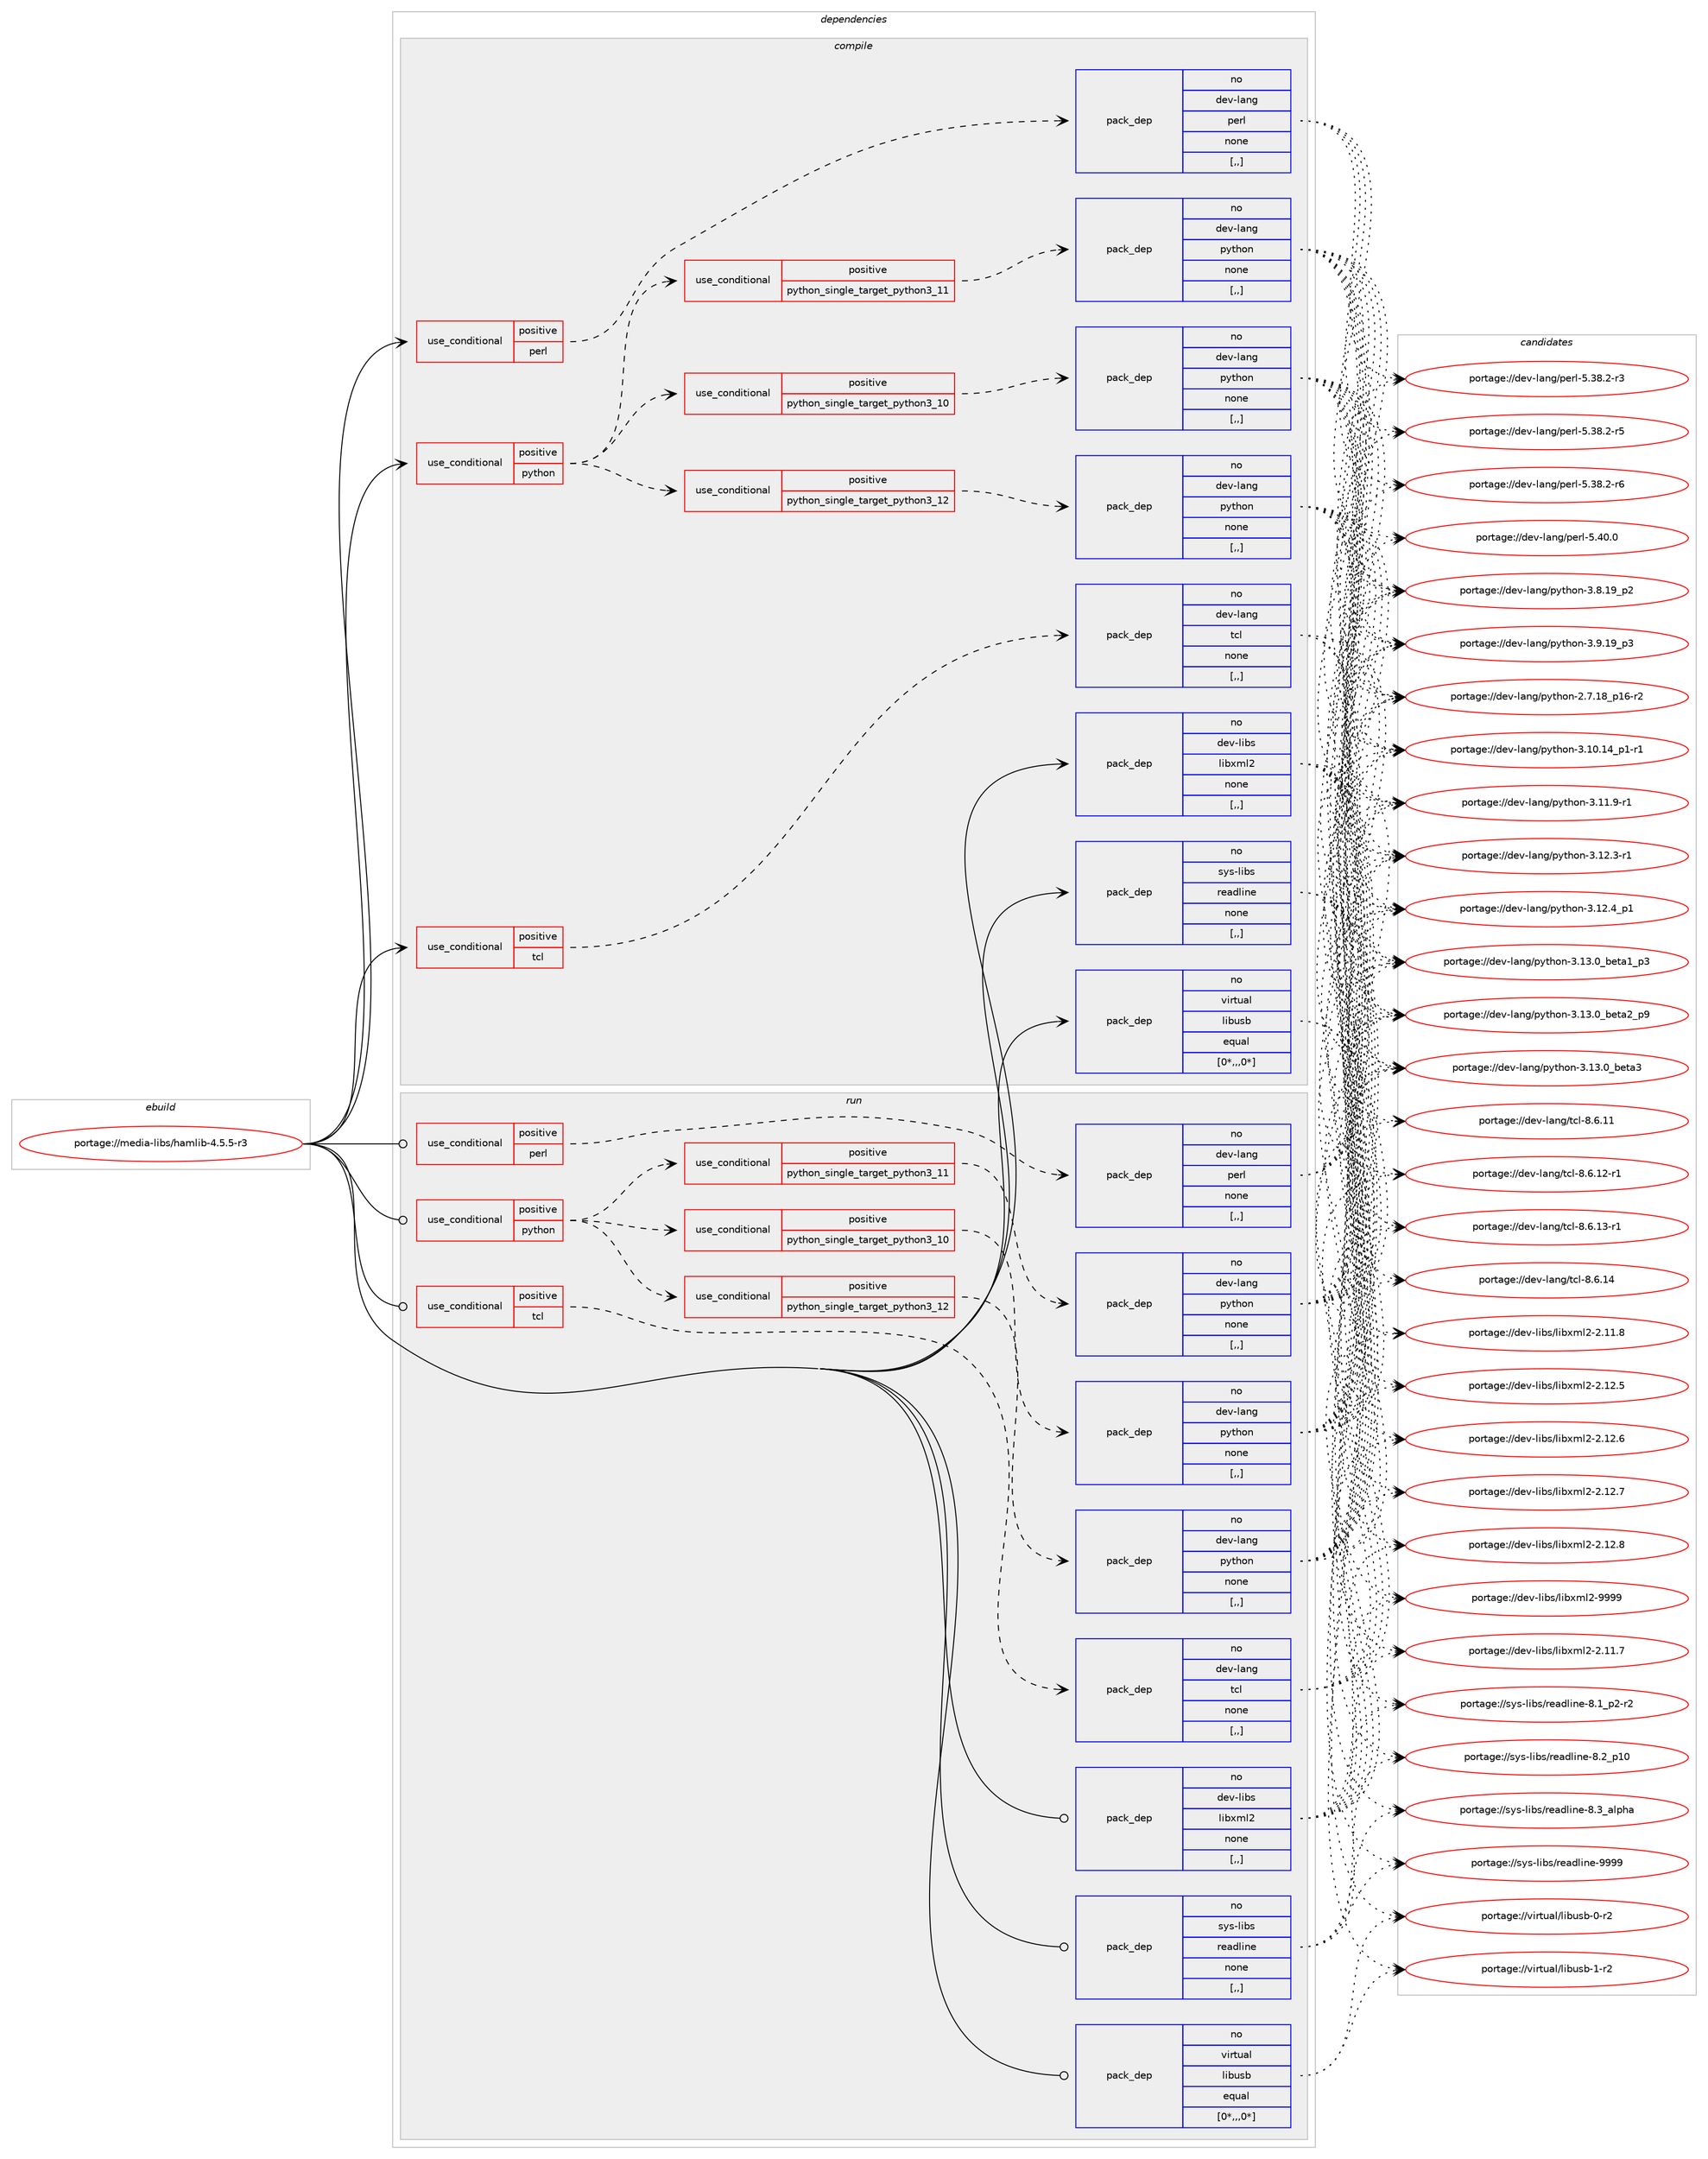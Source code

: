 digraph prolog {

# *************
# Graph options
# *************

newrank=true;
concentrate=true;
compound=true;
graph [rankdir=LR,fontname=Helvetica,fontsize=10,ranksep=1.5];#, ranksep=2.5, nodesep=0.2];
edge  [arrowhead=vee];
node  [fontname=Helvetica,fontsize=10];

# **********
# The ebuild
# **********

subgraph cluster_leftcol {
color=gray;
rank=same;
label=<<i>ebuild</i>>;
id [label="portage://media-libs/hamlib-4.5.5-r3", color=red, width=4, href="../media-libs/hamlib-4.5.5-r3.svg"];
}

# ****************
# The dependencies
# ****************

subgraph cluster_midcol {
color=gray;
label=<<i>dependencies</i>>;
subgraph cluster_compile {
fillcolor="#eeeeee";
style=filled;
label=<<i>compile</i>>;
subgraph cond73388 {
dependency291195 [label=<<TABLE BORDER="0" CELLBORDER="1" CELLSPACING="0" CELLPADDING="4"><TR><TD ROWSPAN="3" CELLPADDING="10">use_conditional</TD></TR><TR><TD>positive</TD></TR><TR><TD>perl</TD></TR></TABLE>>, shape=none, color=red];
subgraph pack215497 {
dependency291196 [label=<<TABLE BORDER="0" CELLBORDER="1" CELLSPACING="0" CELLPADDING="4" WIDTH="220"><TR><TD ROWSPAN="6" CELLPADDING="30">pack_dep</TD></TR><TR><TD WIDTH="110">no</TD></TR><TR><TD>dev-lang</TD></TR><TR><TD>perl</TD></TR><TR><TD>none</TD></TR><TR><TD>[,,]</TD></TR></TABLE>>, shape=none, color=blue];
}
dependency291195:e -> dependency291196:w [weight=20,style="dashed",arrowhead="vee"];
}
id:e -> dependency291195:w [weight=20,style="solid",arrowhead="vee"];
subgraph cond73389 {
dependency291197 [label=<<TABLE BORDER="0" CELLBORDER="1" CELLSPACING="0" CELLPADDING="4"><TR><TD ROWSPAN="3" CELLPADDING="10">use_conditional</TD></TR><TR><TD>positive</TD></TR><TR><TD>python</TD></TR></TABLE>>, shape=none, color=red];
subgraph cond73390 {
dependency291198 [label=<<TABLE BORDER="0" CELLBORDER="1" CELLSPACING="0" CELLPADDING="4"><TR><TD ROWSPAN="3" CELLPADDING="10">use_conditional</TD></TR><TR><TD>positive</TD></TR><TR><TD>python_single_target_python3_10</TD></TR></TABLE>>, shape=none, color=red];
subgraph pack215498 {
dependency291199 [label=<<TABLE BORDER="0" CELLBORDER="1" CELLSPACING="0" CELLPADDING="4" WIDTH="220"><TR><TD ROWSPAN="6" CELLPADDING="30">pack_dep</TD></TR><TR><TD WIDTH="110">no</TD></TR><TR><TD>dev-lang</TD></TR><TR><TD>python</TD></TR><TR><TD>none</TD></TR><TR><TD>[,,]</TD></TR></TABLE>>, shape=none, color=blue];
}
dependency291198:e -> dependency291199:w [weight=20,style="dashed",arrowhead="vee"];
}
dependency291197:e -> dependency291198:w [weight=20,style="dashed",arrowhead="vee"];
subgraph cond73391 {
dependency291200 [label=<<TABLE BORDER="0" CELLBORDER="1" CELLSPACING="0" CELLPADDING="4"><TR><TD ROWSPAN="3" CELLPADDING="10">use_conditional</TD></TR><TR><TD>positive</TD></TR><TR><TD>python_single_target_python3_11</TD></TR></TABLE>>, shape=none, color=red];
subgraph pack215499 {
dependency291201 [label=<<TABLE BORDER="0" CELLBORDER="1" CELLSPACING="0" CELLPADDING="4" WIDTH="220"><TR><TD ROWSPAN="6" CELLPADDING="30">pack_dep</TD></TR><TR><TD WIDTH="110">no</TD></TR><TR><TD>dev-lang</TD></TR><TR><TD>python</TD></TR><TR><TD>none</TD></TR><TR><TD>[,,]</TD></TR></TABLE>>, shape=none, color=blue];
}
dependency291200:e -> dependency291201:w [weight=20,style="dashed",arrowhead="vee"];
}
dependency291197:e -> dependency291200:w [weight=20,style="dashed",arrowhead="vee"];
subgraph cond73392 {
dependency291202 [label=<<TABLE BORDER="0" CELLBORDER="1" CELLSPACING="0" CELLPADDING="4"><TR><TD ROWSPAN="3" CELLPADDING="10">use_conditional</TD></TR><TR><TD>positive</TD></TR><TR><TD>python_single_target_python3_12</TD></TR></TABLE>>, shape=none, color=red];
subgraph pack215500 {
dependency291203 [label=<<TABLE BORDER="0" CELLBORDER="1" CELLSPACING="0" CELLPADDING="4" WIDTH="220"><TR><TD ROWSPAN="6" CELLPADDING="30">pack_dep</TD></TR><TR><TD WIDTH="110">no</TD></TR><TR><TD>dev-lang</TD></TR><TR><TD>python</TD></TR><TR><TD>none</TD></TR><TR><TD>[,,]</TD></TR></TABLE>>, shape=none, color=blue];
}
dependency291202:e -> dependency291203:w [weight=20,style="dashed",arrowhead="vee"];
}
dependency291197:e -> dependency291202:w [weight=20,style="dashed",arrowhead="vee"];
}
id:e -> dependency291197:w [weight=20,style="solid",arrowhead="vee"];
subgraph cond73393 {
dependency291204 [label=<<TABLE BORDER="0" CELLBORDER="1" CELLSPACING="0" CELLPADDING="4"><TR><TD ROWSPAN="3" CELLPADDING="10">use_conditional</TD></TR><TR><TD>positive</TD></TR><TR><TD>tcl</TD></TR></TABLE>>, shape=none, color=red];
subgraph pack215501 {
dependency291205 [label=<<TABLE BORDER="0" CELLBORDER="1" CELLSPACING="0" CELLPADDING="4" WIDTH="220"><TR><TD ROWSPAN="6" CELLPADDING="30">pack_dep</TD></TR><TR><TD WIDTH="110">no</TD></TR><TR><TD>dev-lang</TD></TR><TR><TD>tcl</TD></TR><TR><TD>none</TD></TR><TR><TD>[,,]</TD></TR></TABLE>>, shape=none, color=blue];
}
dependency291204:e -> dependency291205:w [weight=20,style="dashed",arrowhead="vee"];
}
id:e -> dependency291204:w [weight=20,style="solid",arrowhead="vee"];
subgraph pack215502 {
dependency291206 [label=<<TABLE BORDER="0" CELLBORDER="1" CELLSPACING="0" CELLPADDING="4" WIDTH="220"><TR><TD ROWSPAN="6" CELLPADDING="30">pack_dep</TD></TR><TR><TD WIDTH="110">no</TD></TR><TR><TD>dev-libs</TD></TR><TR><TD>libxml2</TD></TR><TR><TD>none</TD></TR><TR><TD>[,,]</TD></TR></TABLE>>, shape=none, color=blue];
}
id:e -> dependency291206:w [weight=20,style="solid",arrowhead="vee"];
subgraph pack215503 {
dependency291207 [label=<<TABLE BORDER="0" CELLBORDER="1" CELLSPACING="0" CELLPADDING="4" WIDTH="220"><TR><TD ROWSPAN="6" CELLPADDING="30">pack_dep</TD></TR><TR><TD WIDTH="110">no</TD></TR><TR><TD>sys-libs</TD></TR><TR><TD>readline</TD></TR><TR><TD>none</TD></TR><TR><TD>[,,]</TD></TR></TABLE>>, shape=none, color=blue];
}
id:e -> dependency291207:w [weight=20,style="solid",arrowhead="vee"];
subgraph pack215504 {
dependency291208 [label=<<TABLE BORDER="0" CELLBORDER="1" CELLSPACING="0" CELLPADDING="4" WIDTH="220"><TR><TD ROWSPAN="6" CELLPADDING="30">pack_dep</TD></TR><TR><TD WIDTH="110">no</TD></TR><TR><TD>virtual</TD></TR><TR><TD>libusb</TD></TR><TR><TD>equal</TD></TR><TR><TD>[0*,,,0*]</TD></TR></TABLE>>, shape=none, color=blue];
}
id:e -> dependency291208:w [weight=20,style="solid",arrowhead="vee"];
}
subgraph cluster_compileandrun {
fillcolor="#eeeeee";
style=filled;
label=<<i>compile and run</i>>;
}
subgraph cluster_run {
fillcolor="#eeeeee";
style=filled;
label=<<i>run</i>>;
subgraph cond73394 {
dependency291209 [label=<<TABLE BORDER="0" CELLBORDER="1" CELLSPACING="0" CELLPADDING="4"><TR><TD ROWSPAN="3" CELLPADDING="10">use_conditional</TD></TR><TR><TD>positive</TD></TR><TR><TD>perl</TD></TR></TABLE>>, shape=none, color=red];
subgraph pack215505 {
dependency291210 [label=<<TABLE BORDER="0" CELLBORDER="1" CELLSPACING="0" CELLPADDING="4" WIDTH="220"><TR><TD ROWSPAN="6" CELLPADDING="30">pack_dep</TD></TR><TR><TD WIDTH="110">no</TD></TR><TR><TD>dev-lang</TD></TR><TR><TD>perl</TD></TR><TR><TD>none</TD></TR><TR><TD>[,,]</TD></TR></TABLE>>, shape=none, color=blue];
}
dependency291209:e -> dependency291210:w [weight=20,style="dashed",arrowhead="vee"];
}
id:e -> dependency291209:w [weight=20,style="solid",arrowhead="odot"];
subgraph cond73395 {
dependency291211 [label=<<TABLE BORDER="0" CELLBORDER="1" CELLSPACING="0" CELLPADDING="4"><TR><TD ROWSPAN="3" CELLPADDING="10">use_conditional</TD></TR><TR><TD>positive</TD></TR><TR><TD>python</TD></TR></TABLE>>, shape=none, color=red];
subgraph cond73396 {
dependency291212 [label=<<TABLE BORDER="0" CELLBORDER="1" CELLSPACING="0" CELLPADDING="4"><TR><TD ROWSPAN="3" CELLPADDING="10">use_conditional</TD></TR><TR><TD>positive</TD></TR><TR><TD>python_single_target_python3_10</TD></TR></TABLE>>, shape=none, color=red];
subgraph pack215506 {
dependency291213 [label=<<TABLE BORDER="0" CELLBORDER="1" CELLSPACING="0" CELLPADDING="4" WIDTH="220"><TR><TD ROWSPAN="6" CELLPADDING="30">pack_dep</TD></TR><TR><TD WIDTH="110">no</TD></TR><TR><TD>dev-lang</TD></TR><TR><TD>python</TD></TR><TR><TD>none</TD></TR><TR><TD>[,,]</TD></TR></TABLE>>, shape=none, color=blue];
}
dependency291212:e -> dependency291213:w [weight=20,style="dashed",arrowhead="vee"];
}
dependency291211:e -> dependency291212:w [weight=20,style="dashed",arrowhead="vee"];
subgraph cond73397 {
dependency291214 [label=<<TABLE BORDER="0" CELLBORDER="1" CELLSPACING="0" CELLPADDING="4"><TR><TD ROWSPAN="3" CELLPADDING="10">use_conditional</TD></TR><TR><TD>positive</TD></TR><TR><TD>python_single_target_python3_11</TD></TR></TABLE>>, shape=none, color=red];
subgraph pack215507 {
dependency291215 [label=<<TABLE BORDER="0" CELLBORDER="1" CELLSPACING="0" CELLPADDING="4" WIDTH="220"><TR><TD ROWSPAN="6" CELLPADDING="30">pack_dep</TD></TR><TR><TD WIDTH="110">no</TD></TR><TR><TD>dev-lang</TD></TR><TR><TD>python</TD></TR><TR><TD>none</TD></TR><TR><TD>[,,]</TD></TR></TABLE>>, shape=none, color=blue];
}
dependency291214:e -> dependency291215:w [weight=20,style="dashed",arrowhead="vee"];
}
dependency291211:e -> dependency291214:w [weight=20,style="dashed",arrowhead="vee"];
subgraph cond73398 {
dependency291216 [label=<<TABLE BORDER="0" CELLBORDER="1" CELLSPACING="0" CELLPADDING="4"><TR><TD ROWSPAN="3" CELLPADDING="10">use_conditional</TD></TR><TR><TD>positive</TD></TR><TR><TD>python_single_target_python3_12</TD></TR></TABLE>>, shape=none, color=red];
subgraph pack215508 {
dependency291217 [label=<<TABLE BORDER="0" CELLBORDER="1" CELLSPACING="0" CELLPADDING="4" WIDTH="220"><TR><TD ROWSPAN="6" CELLPADDING="30">pack_dep</TD></TR><TR><TD WIDTH="110">no</TD></TR><TR><TD>dev-lang</TD></TR><TR><TD>python</TD></TR><TR><TD>none</TD></TR><TR><TD>[,,]</TD></TR></TABLE>>, shape=none, color=blue];
}
dependency291216:e -> dependency291217:w [weight=20,style="dashed",arrowhead="vee"];
}
dependency291211:e -> dependency291216:w [weight=20,style="dashed",arrowhead="vee"];
}
id:e -> dependency291211:w [weight=20,style="solid",arrowhead="odot"];
subgraph cond73399 {
dependency291218 [label=<<TABLE BORDER="0" CELLBORDER="1" CELLSPACING="0" CELLPADDING="4"><TR><TD ROWSPAN="3" CELLPADDING="10">use_conditional</TD></TR><TR><TD>positive</TD></TR><TR><TD>tcl</TD></TR></TABLE>>, shape=none, color=red];
subgraph pack215509 {
dependency291219 [label=<<TABLE BORDER="0" CELLBORDER="1" CELLSPACING="0" CELLPADDING="4" WIDTH="220"><TR><TD ROWSPAN="6" CELLPADDING="30">pack_dep</TD></TR><TR><TD WIDTH="110">no</TD></TR><TR><TD>dev-lang</TD></TR><TR><TD>tcl</TD></TR><TR><TD>none</TD></TR><TR><TD>[,,]</TD></TR></TABLE>>, shape=none, color=blue];
}
dependency291218:e -> dependency291219:w [weight=20,style="dashed",arrowhead="vee"];
}
id:e -> dependency291218:w [weight=20,style="solid",arrowhead="odot"];
subgraph pack215510 {
dependency291220 [label=<<TABLE BORDER="0" CELLBORDER="1" CELLSPACING="0" CELLPADDING="4" WIDTH="220"><TR><TD ROWSPAN="6" CELLPADDING="30">pack_dep</TD></TR><TR><TD WIDTH="110">no</TD></TR><TR><TD>dev-libs</TD></TR><TR><TD>libxml2</TD></TR><TR><TD>none</TD></TR><TR><TD>[,,]</TD></TR></TABLE>>, shape=none, color=blue];
}
id:e -> dependency291220:w [weight=20,style="solid",arrowhead="odot"];
subgraph pack215511 {
dependency291221 [label=<<TABLE BORDER="0" CELLBORDER="1" CELLSPACING="0" CELLPADDING="4" WIDTH="220"><TR><TD ROWSPAN="6" CELLPADDING="30">pack_dep</TD></TR><TR><TD WIDTH="110">no</TD></TR><TR><TD>sys-libs</TD></TR><TR><TD>readline</TD></TR><TR><TD>none</TD></TR><TR><TD>[,,]</TD></TR></TABLE>>, shape=none, color=blue];
}
id:e -> dependency291221:w [weight=20,style="solid",arrowhead="odot"];
subgraph pack215512 {
dependency291222 [label=<<TABLE BORDER="0" CELLBORDER="1" CELLSPACING="0" CELLPADDING="4" WIDTH="220"><TR><TD ROWSPAN="6" CELLPADDING="30">pack_dep</TD></TR><TR><TD WIDTH="110">no</TD></TR><TR><TD>virtual</TD></TR><TR><TD>libusb</TD></TR><TR><TD>equal</TD></TR><TR><TD>[0*,,,0*]</TD></TR></TABLE>>, shape=none, color=blue];
}
id:e -> dependency291222:w [weight=20,style="solid",arrowhead="odot"];
}
}

# **************
# The candidates
# **************

subgraph cluster_choices {
rank=same;
color=gray;
label=<<i>candidates</i>>;

subgraph choice215497 {
color=black;
nodesep=1;
choice100101118451089711010347112101114108455346515646504511451 [label="portage://dev-lang/perl-5.38.2-r3", color=red, width=4,href="../dev-lang/perl-5.38.2-r3.svg"];
choice100101118451089711010347112101114108455346515646504511453 [label="portage://dev-lang/perl-5.38.2-r5", color=red, width=4,href="../dev-lang/perl-5.38.2-r5.svg"];
choice100101118451089711010347112101114108455346515646504511454 [label="portage://dev-lang/perl-5.38.2-r6", color=red, width=4,href="../dev-lang/perl-5.38.2-r6.svg"];
choice10010111845108971101034711210111410845534652484648 [label="portage://dev-lang/perl-5.40.0", color=red, width=4,href="../dev-lang/perl-5.40.0.svg"];
dependency291196:e -> choice100101118451089711010347112101114108455346515646504511451:w [style=dotted,weight="100"];
dependency291196:e -> choice100101118451089711010347112101114108455346515646504511453:w [style=dotted,weight="100"];
dependency291196:e -> choice100101118451089711010347112101114108455346515646504511454:w [style=dotted,weight="100"];
dependency291196:e -> choice10010111845108971101034711210111410845534652484648:w [style=dotted,weight="100"];
}
subgraph choice215498 {
color=black;
nodesep=1;
choice100101118451089711010347112121116104111110455046554649569511249544511450 [label="portage://dev-lang/python-2.7.18_p16-r2", color=red, width=4,href="../dev-lang/python-2.7.18_p16-r2.svg"];
choice100101118451089711010347112121116104111110455146494846495295112494511449 [label="portage://dev-lang/python-3.10.14_p1-r1", color=red, width=4,href="../dev-lang/python-3.10.14_p1-r1.svg"];
choice100101118451089711010347112121116104111110455146494946574511449 [label="portage://dev-lang/python-3.11.9-r1", color=red, width=4,href="../dev-lang/python-3.11.9-r1.svg"];
choice100101118451089711010347112121116104111110455146495046514511449 [label="portage://dev-lang/python-3.12.3-r1", color=red, width=4,href="../dev-lang/python-3.12.3-r1.svg"];
choice100101118451089711010347112121116104111110455146495046529511249 [label="portage://dev-lang/python-3.12.4_p1", color=red, width=4,href="../dev-lang/python-3.12.4_p1.svg"];
choice10010111845108971101034711212111610411111045514649514648959810111697499511251 [label="portage://dev-lang/python-3.13.0_beta1_p3", color=red, width=4,href="../dev-lang/python-3.13.0_beta1_p3.svg"];
choice10010111845108971101034711212111610411111045514649514648959810111697509511257 [label="portage://dev-lang/python-3.13.0_beta2_p9", color=red, width=4,href="../dev-lang/python-3.13.0_beta2_p9.svg"];
choice1001011184510897110103471121211161041111104551464951464895981011169751 [label="portage://dev-lang/python-3.13.0_beta3", color=red, width=4,href="../dev-lang/python-3.13.0_beta3.svg"];
choice100101118451089711010347112121116104111110455146564649579511250 [label="portage://dev-lang/python-3.8.19_p2", color=red, width=4,href="../dev-lang/python-3.8.19_p2.svg"];
choice100101118451089711010347112121116104111110455146574649579511251 [label="portage://dev-lang/python-3.9.19_p3", color=red, width=4,href="../dev-lang/python-3.9.19_p3.svg"];
dependency291199:e -> choice100101118451089711010347112121116104111110455046554649569511249544511450:w [style=dotted,weight="100"];
dependency291199:e -> choice100101118451089711010347112121116104111110455146494846495295112494511449:w [style=dotted,weight="100"];
dependency291199:e -> choice100101118451089711010347112121116104111110455146494946574511449:w [style=dotted,weight="100"];
dependency291199:e -> choice100101118451089711010347112121116104111110455146495046514511449:w [style=dotted,weight="100"];
dependency291199:e -> choice100101118451089711010347112121116104111110455146495046529511249:w [style=dotted,weight="100"];
dependency291199:e -> choice10010111845108971101034711212111610411111045514649514648959810111697499511251:w [style=dotted,weight="100"];
dependency291199:e -> choice10010111845108971101034711212111610411111045514649514648959810111697509511257:w [style=dotted,weight="100"];
dependency291199:e -> choice1001011184510897110103471121211161041111104551464951464895981011169751:w [style=dotted,weight="100"];
dependency291199:e -> choice100101118451089711010347112121116104111110455146564649579511250:w [style=dotted,weight="100"];
dependency291199:e -> choice100101118451089711010347112121116104111110455146574649579511251:w [style=dotted,weight="100"];
}
subgraph choice215499 {
color=black;
nodesep=1;
choice100101118451089711010347112121116104111110455046554649569511249544511450 [label="portage://dev-lang/python-2.7.18_p16-r2", color=red, width=4,href="../dev-lang/python-2.7.18_p16-r2.svg"];
choice100101118451089711010347112121116104111110455146494846495295112494511449 [label="portage://dev-lang/python-3.10.14_p1-r1", color=red, width=4,href="../dev-lang/python-3.10.14_p1-r1.svg"];
choice100101118451089711010347112121116104111110455146494946574511449 [label="portage://dev-lang/python-3.11.9-r1", color=red, width=4,href="../dev-lang/python-3.11.9-r1.svg"];
choice100101118451089711010347112121116104111110455146495046514511449 [label="portage://dev-lang/python-3.12.3-r1", color=red, width=4,href="../dev-lang/python-3.12.3-r1.svg"];
choice100101118451089711010347112121116104111110455146495046529511249 [label="portage://dev-lang/python-3.12.4_p1", color=red, width=4,href="../dev-lang/python-3.12.4_p1.svg"];
choice10010111845108971101034711212111610411111045514649514648959810111697499511251 [label="portage://dev-lang/python-3.13.0_beta1_p3", color=red, width=4,href="../dev-lang/python-3.13.0_beta1_p3.svg"];
choice10010111845108971101034711212111610411111045514649514648959810111697509511257 [label="portage://dev-lang/python-3.13.0_beta2_p9", color=red, width=4,href="../dev-lang/python-3.13.0_beta2_p9.svg"];
choice1001011184510897110103471121211161041111104551464951464895981011169751 [label="portage://dev-lang/python-3.13.0_beta3", color=red, width=4,href="../dev-lang/python-3.13.0_beta3.svg"];
choice100101118451089711010347112121116104111110455146564649579511250 [label="portage://dev-lang/python-3.8.19_p2", color=red, width=4,href="../dev-lang/python-3.8.19_p2.svg"];
choice100101118451089711010347112121116104111110455146574649579511251 [label="portage://dev-lang/python-3.9.19_p3", color=red, width=4,href="../dev-lang/python-3.9.19_p3.svg"];
dependency291201:e -> choice100101118451089711010347112121116104111110455046554649569511249544511450:w [style=dotted,weight="100"];
dependency291201:e -> choice100101118451089711010347112121116104111110455146494846495295112494511449:w [style=dotted,weight="100"];
dependency291201:e -> choice100101118451089711010347112121116104111110455146494946574511449:w [style=dotted,weight="100"];
dependency291201:e -> choice100101118451089711010347112121116104111110455146495046514511449:w [style=dotted,weight="100"];
dependency291201:e -> choice100101118451089711010347112121116104111110455146495046529511249:w [style=dotted,weight="100"];
dependency291201:e -> choice10010111845108971101034711212111610411111045514649514648959810111697499511251:w [style=dotted,weight="100"];
dependency291201:e -> choice10010111845108971101034711212111610411111045514649514648959810111697509511257:w [style=dotted,weight="100"];
dependency291201:e -> choice1001011184510897110103471121211161041111104551464951464895981011169751:w [style=dotted,weight="100"];
dependency291201:e -> choice100101118451089711010347112121116104111110455146564649579511250:w [style=dotted,weight="100"];
dependency291201:e -> choice100101118451089711010347112121116104111110455146574649579511251:w [style=dotted,weight="100"];
}
subgraph choice215500 {
color=black;
nodesep=1;
choice100101118451089711010347112121116104111110455046554649569511249544511450 [label="portage://dev-lang/python-2.7.18_p16-r2", color=red, width=4,href="../dev-lang/python-2.7.18_p16-r2.svg"];
choice100101118451089711010347112121116104111110455146494846495295112494511449 [label="portage://dev-lang/python-3.10.14_p1-r1", color=red, width=4,href="../dev-lang/python-3.10.14_p1-r1.svg"];
choice100101118451089711010347112121116104111110455146494946574511449 [label="portage://dev-lang/python-3.11.9-r1", color=red, width=4,href="../dev-lang/python-3.11.9-r1.svg"];
choice100101118451089711010347112121116104111110455146495046514511449 [label="portage://dev-lang/python-3.12.3-r1", color=red, width=4,href="../dev-lang/python-3.12.3-r1.svg"];
choice100101118451089711010347112121116104111110455146495046529511249 [label="portage://dev-lang/python-3.12.4_p1", color=red, width=4,href="../dev-lang/python-3.12.4_p1.svg"];
choice10010111845108971101034711212111610411111045514649514648959810111697499511251 [label="portage://dev-lang/python-3.13.0_beta1_p3", color=red, width=4,href="../dev-lang/python-3.13.0_beta1_p3.svg"];
choice10010111845108971101034711212111610411111045514649514648959810111697509511257 [label="portage://dev-lang/python-3.13.0_beta2_p9", color=red, width=4,href="../dev-lang/python-3.13.0_beta2_p9.svg"];
choice1001011184510897110103471121211161041111104551464951464895981011169751 [label="portage://dev-lang/python-3.13.0_beta3", color=red, width=4,href="../dev-lang/python-3.13.0_beta3.svg"];
choice100101118451089711010347112121116104111110455146564649579511250 [label="portage://dev-lang/python-3.8.19_p2", color=red, width=4,href="../dev-lang/python-3.8.19_p2.svg"];
choice100101118451089711010347112121116104111110455146574649579511251 [label="portage://dev-lang/python-3.9.19_p3", color=red, width=4,href="../dev-lang/python-3.9.19_p3.svg"];
dependency291203:e -> choice100101118451089711010347112121116104111110455046554649569511249544511450:w [style=dotted,weight="100"];
dependency291203:e -> choice100101118451089711010347112121116104111110455146494846495295112494511449:w [style=dotted,weight="100"];
dependency291203:e -> choice100101118451089711010347112121116104111110455146494946574511449:w [style=dotted,weight="100"];
dependency291203:e -> choice100101118451089711010347112121116104111110455146495046514511449:w [style=dotted,weight="100"];
dependency291203:e -> choice100101118451089711010347112121116104111110455146495046529511249:w [style=dotted,weight="100"];
dependency291203:e -> choice10010111845108971101034711212111610411111045514649514648959810111697499511251:w [style=dotted,weight="100"];
dependency291203:e -> choice10010111845108971101034711212111610411111045514649514648959810111697509511257:w [style=dotted,weight="100"];
dependency291203:e -> choice1001011184510897110103471121211161041111104551464951464895981011169751:w [style=dotted,weight="100"];
dependency291203:e -> choice100101118451089711010347112121116104111110455146564649579511250:w [style=dotted,weight="100"];
dependency291203:e -> choice100101118451089711010347112121116104111110455146574649579511251:w [style=dotted,weight="100"];
}
subgraph choice215501 {
color=black;
nodesep=1;
choice1001011184510897110103471169910845564654464949 [label="portage://dev-lang/tcl-8.6.11", color=red, width=4,href="../dev-lang/tcl-8.6.11.svg"];
choice10010111845108971101034711699108455646544649504511449 [label="portage://dev-lang/tcl-8.6.12-r1", color=red, width=4,href="../dev-lang/tcl-8.6.12-r1.svg"];
choice10010111845108971101034711699108455646544649514511449 [label="portage://dev-lang/tcl-8.6.13-r1", color=red, width=4,href="../dev-lang/tcl-8.6.13-r1.svg"];
choice1001011184510897110103471169910845564654464952 [label="portage://dev-lang/tcl-8.6.14", color=red, width=4,href="../dev-lang/tcl-8.6.14.svg"];
dependency291205:e -> choice1001011184510897110103471169910845564654464949:w [style=dotted,weight="100"];
dependency291205:e -> choice10010111845108971101034711699108455646544649504511449:w [style=dotted,weight="100"];
dependency291205:e -> choice10010111845108971101034711699108455646544649514511449:w [style=dotted,weight="100"];
dependency291205:e -> choice1001011184510897110103471169910845564654464952:w [style=dotted,weight="100"];
}
subgraph choice215502 {
color=black;
nodesep=1;
choice100101118451081059811547108105981201091085045504649494655 [label="portage://dev-libs/libxml2-2.11.7", color=red, width=4,href="../dev-libs/libxml2-2.11.7.svg"];
choice100101118451081059811547108105981201091085045504649494656 [label="portage://dev-libs/libxml2-2.11.8", color=red, width=4,href="../dev-libs/libxml2-2.11.8.svg"];
choice100101118451081059811547108105981201091085045504649504653 [label="portage://dev-libs/libxml2-2.12.5", color=red, width=4,href="../dev-libs/libxml2-2.12.5.svg"];
choice100101118451081059811547108105981201091085045504649504654 [label="portage://dev-libs/libxml2-2.12.6", color=red, width=4,href="../dev-libs/libxml2-2.12.6.svg"];
choice100101118451081059811547108105981201091085045504649504655 [label="portage://dev-libs/libxml2-2.12.7", color=red, width=4,href="../dev-libs/libxml2-2.12.7.svg"];
choice100101118451081059811547108105981201091085045504649504656 [label="portage://dev-libs/libxml2-2.12.8", color=red, width=4,href="../dev-libs/libxml2-2.12.8.svg"];
choice10010111845108105981154710810598120109108504557575757 [label="portage://dev-libs/libxml2-9999", color=red, width=4,href="../dev-libs/libxml2-9999.svg"];
dependency291206:e -> choice100101118451081059811547108105981201091085045504649494655:w [style=dotted,weight="100"];
dependency291206:e -> choice100101118451081059811547108105981201091085045504649494656:w [style=dotted,weight="100"];
dependency291206:e -> choice100101118451081059811547108105981201091085045504649504653:w [style=dotted,weight="100"];
dependency291206:e -> choice100101118451081059811547108105981201091085045504649504654:w [style=dotted,weight="100"];
dependency291206:e -> choice100101118451081059811547108105981201091085045504649504655:w [style=dotted,weight="100"];
dependency291206:e -> choice100101118451081059811547108105981201091085045504649504656:w [style=dotted,weight="100"];
dependency291206:e -> choice10010111845108105981154710810598120109108504557575757:w [style=dotted,weight="100"];
}
subgraph choice215503 {
color=black;
nodesep=1;
choice115121115451081059811547114101971001081051101014556464995112504511450 [label="portage://sys-libs/readline-8.1_p2-r2", color=red, width=4,href="../sys-libs/readline-8.1_p2-r2.svg"];
choice1151211154510810598115471141019710010810511010145564650951124948 [label="portage://sys-libs/readline-8.2_p10", color=red, width=4,href="../sys-libs/readline-8.2_p10.svg"];
choice1151211154510810598115471141019710010810511010145564651959710811210497 [label="portage://sys-libs/readline-8.3_alpha", color=red, width=4,href="../sys-libs/readline-8.3_alpha.svg"];
choice115121115451081059811547114101971001081051101014557575757 [label="portage://sys-libs/readline-9999", color=red, width=4,href="../sys-libs/readline-9999.svg"];
dependency291207:e -> choice115121115451081059811547114101971001081051101014556464995112504511450:w [style=dotted,weight="100"];
dependency291207:e -> choice1151211154510810598115471141019710010810511010145564650951124948:w [style=dotted,weight="100"];
dependency291207:e -> choice1151211154510810598115471141019710010810511010145564651959710811210497:w [style=dotted,weight="100"];
dependency291207:e -> choice115121115451081059811547114101971001081051101014557575757:w [style=dotted,weight="100"];
}
subgraph choice215504 {
color=black;
nodesep=1;
choice1181051141161179710847108105981171159845484511450 [label="portage://virtual/libusb-0-r2", color=red, width=4,href="../virtual/libusb-0-r2.svg"];
choice1181051141161179710847108105981171159845494511450 [label="portage://virtual/libusb-1-r2", color=red, width=4,href="../virtual/libusb-1-r2.svg"];
dependency291208:e -> choice1181051141161179710847108105981171159845484511450:w [style=dotted,weight="100"];
dependency291208:e -> choice1181051141161179710847108105981171159845494511450:w [style=dotted,weight="100"];
}
subgraph choice215505 {
color=black;
nodesep=1;
choice100101118451089711010347112101114108455346515646504511451 [label="portage://dev-lang/perl-5.38.2-r3", color=red, width=4,href="../dev-lang/perl-5.38.2-r3.svg"];
choice100101118451089711010347112101114108455346515646504511453 [label="portage://dev-lang/perl-5.38.2-r5", color=red, width=4,href="../dev-lang/perl-5.38.2-r5.svg"];
choice100101118451089711010347112101114108455346515646504511454 [label="portage://dev-lang/perl-5.38.2-r6", color=red, width=4,href="../dev-lang/perl-5.38.2-r6.svg"];
choice10010111845108971101034711210111410845534652484648 [label="portage://dev-lang/perl-5.40.0", color=red, width=4,href="../dev-lang/perl-5.40.0.svg"];
dependency291210:e -> choice100101118451089711010347112101114108455346515646504511451:w [style=dotted,weight="100"];
dependency291210:e -> choice100101118451089711010347112101114108455346515646504511453:w [style=dotted,weight="100"];
dependency291210:e -> choice100101118451089711010347112101114108455346515646504511454:w [style=dotted,weight="100"];
dependency291210:e -> choice10010111845108971101034711210111410845534652484648:w [style=dotted,weight="100"];
}
subgraph choice215506 {
color=black;
nodesep=1;
choice100101118451089711010347112121116104111110455046554649569511249544511450 [label="portage://dev-lang/python-2.7.18_p16-r2", color=red, width=4,href="../dev-lang/python-2.7.18_p16-r2.svg"];
choice100101118451089711010347112121116104111110455146494846495295112494511449 [label="portage://dev-lang/python-3.10.14_p1-r1", color=red, width=4,href="../dev-lang/python-3.10.14_p1-r1.svg"];
choice100101118451089711010347112121116104111110455146494946574511449 [label="portage://dev-lang/python-3.11.9-r1", color=red, width=4,href="../dev-lang/python-3.11.9-r1.svg"];
choice100101118451089711010347112121116104111110455146495046514511449 [label="portage://dev-lang/python-3.12.3-r1", color=red, width=4,href="../dev-lang/python-3.12.3-r1.svg"];
choice100101118451089711010347112121116104111110455146495046529511249 [label="portage://dev-lang/python-3.12.4_p1", color=red, width=4,href="../dev-lang/python-3.12.4_p1.svg"];
choice10010111845108971101034711212111610411111045514649514648959810111697499511251 [label="portage://dev-lang/python-3.13.0_beta1_p3", color=red, width=4,href="../dev-lang/python-3.13.0_beta1_p3.svg"];
choice10010111845108971101034711212111610411111045514649514648959810111697509511257 [label="portage://dev-lang/python-3.13.0_beta2_p9", color=red, width=4,href="../dev-lang/python-3.13.0_beta2_p9.svg"];
choice1001011184510897110103471121211161041111104551464951464895981011169751 [label="portage://dev-lang/python-3.13.0_beta3", color=red, width=4,href="../dev-lang/python-3.13.0_beta3.svg"];
choice100101118451089711010347112121116104111110455146564649579511250 [label="portage://dev-lang/python-3.8.19_p2", color=red, width=4,href="../dev-lang/python-3.8.19_p2.svg"];
choice100101118451089711010347112121116104111110455146574649579511251 [label="portage://dev-lang/python-3.9.19_p3", color=red, width=4,href="../dev-lang/python-3.9.19_p3.svg"];
dependency291213:e -> choice100101118451089711010347112121116104111110455046554649569511249544511450:w [style=dotted,weight="100"];
dependency291213:e -> choice100101118451089711010347112121116104111110455146494846495295112494511449:w [style=dotted,weight="100"];
dependency291213:e -> choice100101118451089711010347112121116104111110455146494946574511449:w [style=dotted,weight="100"];
dependency291213:e -> choice100101118451089711010347112121116104111110455146495046514511449:w [style=dotted,weight="100"];
dependency291213:e -> choice100101118451089711010347112121116104111110455146495046529511249:w [style=dotted,weight="100"];
dependency291213:e -> choice10010111845108971101034711212111610411111045514649514648959810111697499511251:w [style=dotted,weight="100"];
dependency291213:e -> choice10010111845108971101034711212111610411111045514649514648959810111697509511257:w [style=dotted,weight="100"];
dependency291213:e -> choice1001011184510897110103471121211161041111104551464951464895981011169751:w [style=dotted,weight="100"];
dependency291213:e -> choice100101118451089711010347112121116104111110455146564649579511250:w [style=dotted,weight="100"];
dependency291213:e -> choice100101118451089711010347112121116104111110455146574649579511251:w [style=dotted,weight="100"];
}
subgraph choice215507 {
color=black;
nodesep=1;
choice100101118451089711010347112121116104111110455046554649569511249544511450 [label="portage://dev-lang/python-2.7.18_p16-r2", color=red, width=4,href="../dev-lang/python-2.7.18_p16-r2.svg"];
choice100101118451089711010347112121116104111110455146494846495295112494511449 [label="portage://dev-lang/python-3.10.14_p1-r1", color=red, width=4,href="../dev-lang/python-3.10.14_p1-r1.svg"];
choice100101118451089711010347112121116104111110455146494946574511449 [label="portage://dev-lang/python-3.11.9-r1", color=red, width=4,href="../dev-lang/python-3.11.9-r1.svg"];
choice100101118451089711010347112121116104111110455146495046514511449 [label="portage://dev-lang/python-3.12.3-r1", color=red, width=4,href="../dev-lang/python-3.12.3-r1.svg"];
choice100101118451089711010347112121116104111110455146495046529511249 [label="portage://dev-lang/python-3.12.4_p1", color=red, width=4,href="../dev-lang/python-3.12.4_p1.svg"];
choice10010111845108971101034711212111610411111045514649514648959810111697499511251 [label="portage://dev-lang/python-3.13.0_beta1_p3", color=red, width=4,href="../dev-lang/python-3.13.0_beta1_p3.svg"];
choice10010111845108971101034711212111610411111045514649514648959810111697509511257 [label="portage://dev-lang/python-3.13.0_beta2_p9", color=red, width=4,href="../dev-lang/python-3.13.0_beta2_p9.svg"];
choice1001011184510897110103471121211161041111104551464951464895981011169751 [label="portage://dev-lang/python-3.13.0_beta3", color=red, width=4,href="../dev-lang/python-3.13.0_beta3.svg"];
choice100101118451089711010347112121116104111110455146564649579511250 [label="portage://dev-lang/python-3.8.19_p2", color=red, width=4,href="../dev-lang/python-3.8.19_p2.svg"];
choice100101118451089711010347112121116104111110455146574649579511251 [label="portage://dev-lang/python-3.9.19_p3", color=red, width=4,href="../dev-lang/python-3.9.19_p3.svg"];
dependency291215:e -> choice100101118451089711010347112121116104111110455046554649569511249544511450:w [style=dotted,weight="100"];
dependency291215:e -> choice100101118451089711010347112121116104111110455146494846495295112494511449:w [style=dotted,weight="100"];
dependency291215:e -> choice100101118451089711010347112121116104111110455146494946574511449:w [style=dotted,weight="100"];
dependency291215:e -> choice100101118451089711010347112121116104111110455146495046514511449:w [style=dotted,weight="100"];
dependency291215:e -> choice100101118451089711010347112121116104111110455146495046529511249:w [style=dotted,weight="100"];
dependency291215:e -> choice10010111845108971101034711212111610411111045514649514648959810111697499511251:w [style=dotted,weight="100"];
dependency291215:e -> choice10010111845108971101034711212111610411111045514649514648959810111697509511257:w [style=dotted,weight="100"];
dependency291215:e -> choice1001011184510897110103471121211161041111104551464951464895981011169751:w [style=dotted,weight="100"];
dependency291215:e -> choice100101118451089711010347112121116104111110455146564649579511250:w [style=dotted,weight="100"];
dependency291215:e -> choice100101118451089711010347112121116104111110455146574649579511251:w [style=dotted,weight="100"];
}
subgraph choice215508 {
color=black;
nodesep=1;
choice100101118451089711010347112121116104111110455046554649569511249544511450 [label="portage://dev-lang/python-2.7.18_p16-r2", color=red, width=4,href="../dev-lang/python-2.7.18_p16-r2.svg"];
choice100101118451089711010347112121116104111110455146494846495295112494511449 [label="portage://dev-lang/python-3.10.14_p1-r1", color=red, width=4,href="../dev-lang/python-3.10.14_p1-r1.svg"];
choice100101118451089711010347112121116104111110455146494946574511449 [label="portage://dev-lang/python-3.11.9-r1", color=red, width=4,href="../dev-lang/python-3.11.9-r1.svg"];
choice100101118451089711010347112121116104111110455146495046514511449 [label="portage://dev-lang/python-3.12.3-r1", color=red, width=4,href="../dev-lang/python-3.12.3-r1.svg"];
choice100101118451089711010347112121116104111110455146495046529511249 [label="portage://dev-lang/python-3.12.4_p1", color=red, width=4,href="../dev-lang/python-3.12.4_p1.svg"];
choice10010111845108971101034711212111610411111045514649514648959810111697499511251 [label="portage://dev-lang/python-3.13.0_beta1_p3", color=red, width=4,href="../dev-lang/python-3.13.0_beta1_p3.svg"];
choice10010111845108971101034711212111610411111045514649514648959810111697509511257 [label="portage://dev-lang/python-3.13.0_beta2_p9", color=red, width=4,href="../dev-lang/python-3.13.0_beta2_p9.svg"];
choice1001011184510897110103471121211161041111104551464951464895981011169751 [label="portage://dev-lang/python-3.13.0_beta3", color=red, width=4,href="../dev-lang/python-3.13.0_beta3.svg"];
choice100101118451089711010347112121116104111110455146564649579511250 [label="portage://dev-lang/python-3.8.19_p2", color=red, width=4,href="../dev-lang/python-3.8.19_p2.svg"];
choice100101118451089711010347112121116104111110455146574649579511251 [label="portage://dev-lang/python-3.9.19_p3", color=red, width=4,href="../dev-lang/python-3.9.19_p3.svg"];
dependency291217:e -> choice100101118451089711010347112121116104111110455046554649569511249544511450:w [style=dotted,weight="100"];
dependency291217:e -> choice100101118451089711010347112121116104111110455146494846495295112494511449:w [style=dotted,weight="100"];
dependency291217:e -> choice100101118451089711010347112121116104111110455146494946574511449:w [style=dotted,weight="100"];
dependency291217:e -> choice100101118451089711010347112121116104111110455146495046514511449:w [style=dotted,weight="100"];
dependency291217:e -> choice100101118451089711010347112121116104111110455146495046529511249:w [style=dotted,weight="100"];
dependency291217:e -> choice10010111845108971101034711212111610411111045514649514648959810111697499511251:w [style=dotted,weight="100"];
dependency291217:e -> choice10010111845108971101034711212111610411111045514649514648959810111697509511257:w [style=dotted,weight="100"];
dependency291217:e -> choice1001011184510897110103471121211161041111104551464951464895981011169751:w [style=dotted,weight="100"];
dependency291217:e -> choice100101118451089711010347112121116104111110455146564649579511250:w [style=dotted,weight="100"];
dependency291217:e -> choice100101118451089711010347112121116104111110455146574649579511251:w [style=dotted,weight="100"];
}
subgraph choice215509 {
color=black;
nodesep=1;
choice1001011184510897110103471169910845564654464949 [label="portage://dev-lang/tcl-8.6.11", color=red, width=4,href="../dev-lang/tcl-8.6.11.svg"];
choice10010111845108971101034711699108455646544649504511449 [label="portage://dev-lang/tcl-8.6.12-r1", color=red, width=4,href="../dev-lang/tcl-8.6.12-r1.svg"];
choice10010111845108971101034711699108455646544649514511449 [label="portage://dev-lang/tcl-8.6.13-r1", color=red, width=4,href="../dev-lang/tcl-8.6.13-r1.svg"];
choice1001011184510897110103471169910845564654464952 [label="portage://dev-lang/tcl-8.6.14", color=red, width=4,href="../dev-lang/tcl-8.6.14.svg"];
dependency291219:e -> choice1001011184510897110103471169910845564654464949:w [style=dotted,weight="100"];
dependency291219:e -> choice10010111845108971101034711699108455646544649504511449:w [style=dotted,weight="100"];
dependency291219:e -> choice10010111845108971101034711699108455646544649514511449:w [style=dotted,weight="100"];
dependency291219:e -> choice1001011184510897110103471169910845564654464952:w [style=dotted,weight="100"];
}
subgraph choice215510 {
color=black;
nodesep=1;
choice100101118451081059811547108105981201091085045504649494655 [label="portage://dev-libs/libxml2-2.11.7", color=red, width=4,href="../dev-libs/libxml2-2.11.7.svg"];
choice100101118451081059811547108105981201091085045504649494656 [label="portage://dev-libs/libxml2-2.11.8", color=red, width=4,href="../dev-libs/libxml2-2.11.8.svg"];
choice100101118451081059811547108105981201091085045504649504653 [label="portage://dev-libs/libxml2-2.12.5", color=red, width=4,href="../dev-libs/libxml2-2.12.5.svg"];
choice100101118451081059811547108105981201091085045504649504654 [label="portage://dev-libs/libxml2-2.12.6", color=red, width=4,href="../dev-libs/libxml2-2.12.6.svg"];
choice100101118451081059811547108105981201091085045504649504655 [label="portage://dev-libs/libxml2-2.12.7", color=red, width=4,href="../dev-libs/libxml2-2.12.7.svg"];
choice100101118451081059811547108105981201091085045504649504656 [label="portage://dev-libs/libxml2-2.12.8", color=red, width=4,href="../dev-libs/libxml2-2.12.8.svg"];
choice10010111845108105981154710810598120109108504557575757 [label="portage://dev-libs/libxml2-9999", color=red, width=4,href="../dev-libs/libxml2-9999.svg"];
dependency291220:e -> choice100101118451081059811547108105981201091085045504649494655:w [style=dotted,weight="100"];
dependency291220:e -> choice100101118451081059811547108105981201091085045504649494656:w [style=dotted,weight="100"];
dependency291220:e -> choice100101118451081059811547108105981201091085045504649504653:w [style=dotted,weight="100"];
dependency291220:e -> choice100101118451081059811547108105981201091085045504649504654:w [style=dotted,weight="100"];
dependency291220:e -> choice100101118451081059811547108105981201091085045504649504655:w [style=dotted,weight="100"];
dependency291220:e -> choice100101118451081059811547108105981201091085045504649504656:w [style=dotted,weight="100"];
dependency291220:e -> choice10010111845108105981154710810598120109108504557575757:w [style=dotted,weight="100"];
}
subgraph choice215511 {
color=black;
nodesep=1;
choice115121115451081059811547114101971001081051101014556464995112504511450 [label="portage://sys-libs/readline-8.1_p2-r2", color=red, width=4,href="../sys-libs/readline-8.1_p2-r2.svg"];
choice1151211154510810598115471141019710010810511010145564650951124948 [label="portage://sys-libs/readline-8.2_p10", color=red, width=4,href="../sys-libs/readline-8.2_p10.svg"];
choice1151211154510810598115471141019710010810511010145564651959710811210497 [label="portage://sys-libs/readline-8.3_alpha", color=red, width=4,href="../sys-libs/readline-8.3_alpha.svg"];
choice115121115451081059811547114101971001081051101014557575757 [label="portage://sys-libs/readline-9999", color=red, width=4,href="../sys-libs/readline-9999.svg"];
dependency291221:e -> choice115121115451081059811547114101971001081051101014556464995112504511450:w [style=dotted,weight="100"];
dependency291221:e -> choice1151211154510810598115471141019710010810511010145564650951124948:w [style=dotted,weight="100"];
dependency291221:e -> choice1151211154510810598115471141019710010810511010145564651959710811210497:w [style=dotted,weight="100"];
dependency291221:e -> choice115121115451081059811547114101971001081051101014557575757:w [style=dotted,weight="100"];
}
subgraph choice215512 {
color=black;
nodesep=1;
choice1181051141161179710847108105981171159845484511450 [label="portage://virtual/libusb-0-r2", color=red, width=4,href="../virtual/libusb-0-r2.svg"];
choice1181051141161179710847108105981171159845494511450 [label="portage://virtual/libusb-1-r2", color=red, width=4,href="../virtual/libusb-1-r2.svg"];
dependency291222:e -> choice1181051141161179710847108105981171159845484511450:w [style=dotted,weight="100"];
dependency291222:e -> choice1181051141161179710847108105981171159845494511450:w [style=dotted,weight="100"];
}
}

}
